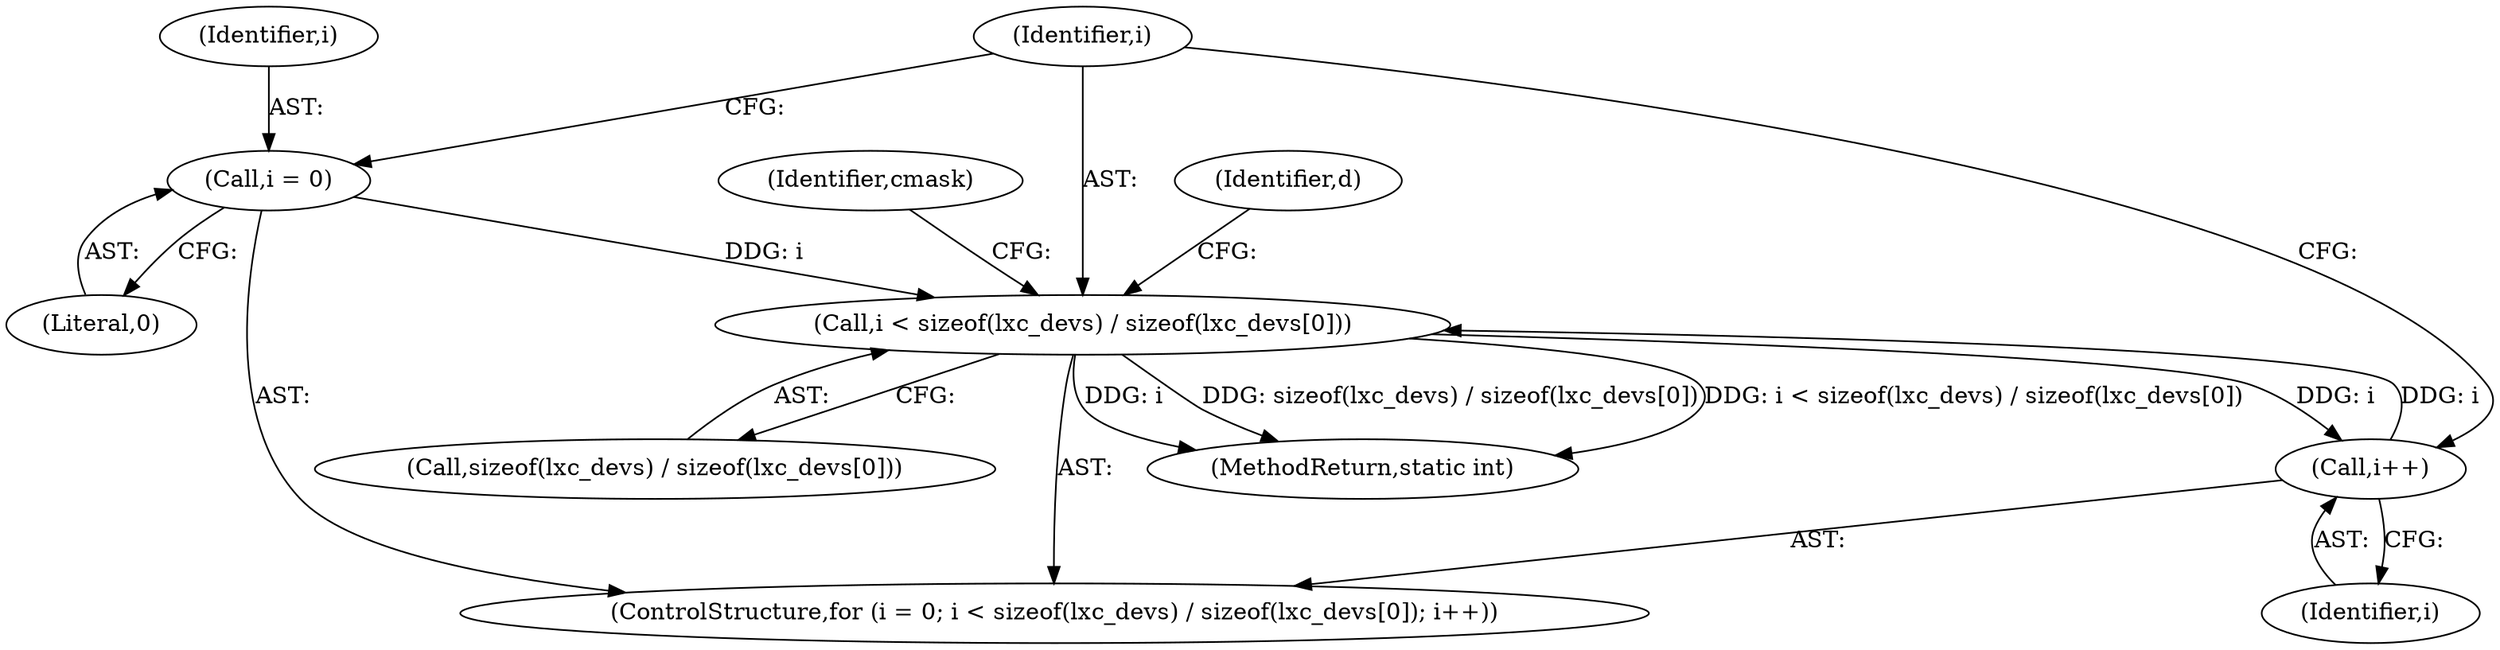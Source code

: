 digraph "0_lxc_592fd47a6245508b79fe6ac819fe6d3b2c1289be_1@API" {
"1000158" [label="(Call,i < sizeof(lxc_devs) / sizeof(lxc_devs[0]))"];
"1000167" [label="(Call,i++)"];
"1000158" [label="(Call,i < sizeof(lxc_devs) / sizeof(lxc_devs[0]))"];
"1000155" [label="(Call,i = 0)"];
"1000157" [label="(Literal,0)"];
"1000158" [label="(Call,i < sizeof(lxc_devs) / sizeof(lxc_devs[0]))"];
"1000155" [label="(Call,i = 0)"];
"1000168" [label="(Identifier,i)"];
"1000156" [label="(Identifier,i)"];
"1000160" [label="(Call,sizeof(lxc_devs) / sizeof(lxc_devs[0]))"];
"1000167" [label="(Call,i++)"];
"1000154" [label="(ControlStructure,for (i = 0; i < sizeof(lxc_devs) / sizeof(lxc_devs[0]); i++))"];
"1000159" [label="(Identifier,i)"];
"1000172" [label="(Identifier,d)"];
"1000289" [label="(MethodReturn,static int)"];
"1000284" [label="(Identifier,cmask)"];
"1000158" -> "1000154"  [label="AST: "];
"1000158" -> "1000160"  [label="CFG: "];
"1000159" -> "1000158"  [label="AST: "];
"1000160" -> "1000158"  [label="AST: "];
"1000172" -> "1000158"  [label="CFG: "];
"1000284" -> "1000158"  [label="CFG: "];
"1000158" -> "1000289"  [label="DDG: i"];
"1000158" -> "1000289"  [label="DDG: sizeof(lxc_devs) / sizeof(lxc_devs[0])"];
"1000158" -> "1000289"  [label="DDG: i < sizeof(lxc_devs) / sizeof(lxc_devs[0])"];
"1000167" -> "1000158"  [label="DDG: i"];
"1000155" -> "1000158"  [label="DDG: i"];
"1000158" -> "1000167"  [label="DDG: i"];
"1000167" -> "1000154"  [label="AST: "];
"1000167" -> "1000168"  [label="CFG: "];
"1000168" -> "1000167"  [label="AST: "];
"1000159" -> "1000167"  [label="CFG: "];
"1000155" -> "1000154"  [label="AST: "];
"1000155" -> "1000157"  [label="CFG: "];
"1000156" -> "1000155"  [label="AST: "];
"1000157" -> "1000155"  [label="AST: "];
"1000159" -> "1000155"  [label="CFG: "];
}
